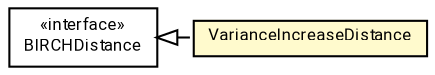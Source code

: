 #!/usr/local/bin/dot
#
# Class diagram 
# Generated by UMLGraph version R5_7_2-60-g0e99a6 (http://www.spinellis.gr/umlgraph/)
#

digraph G {
	graph [fontnames="svg"]
	edge [fontname="Roboto",fontsize=7,labelfontname="Roboto",labelfontsize=7,color="black"];
	node [fontname="Roboto",fontcolor="black",fontsize=8,shape=plaintext,margin=0,width=0,height=0];
	nodesep=0.15;
	ranksep=0.25;
	rankdir=LR;
	// de.lmu.ifi.dbs.elki.algorithm.clustering.hierarchical.birch.BIRCHDistance
	c10640514 [label=<<table title="de.lmu.ifi.dbs.elki.algorithm.clustering.hierarchical.birch.BIRCHDistance" border="0" cellborder="1" cellspacing="0" cellpadding="2" href="BIRCHDistance.html" target="_parent">
		<tr><td><table border="0" cellspacing="0" cellpadding="1">
		<tr><td align="center" balign="center"> &#171;interface&#187; </td></tr>
		<tr><td align="center" balign="center"> <font face="Roboto">BIRCHDistance</font> </td></tr>
		</table></td></tr>
		</table>>, URL="BIRCHDistance.html"];
	// de.lmu.ifi.dbs.elki.algorithm.clustering.hierarchical.birch.VarianceIncreaseDistance
	c10640520 [label=<<table title="de.lmu.ifi.dbs.elki.algorithm.clustering.hierarchical.birch.VarianceIncreaseDistance" border="0" cellborder="1" cellspacing="0" cellpadding="2" bgcolor="lemonChiffon" href="VarianceIncreaseDistance.html" target="_parent">
		<tr><td><table border="0" cellspacing="0" cellpadding="1">
		<tr><td align="center" balign="center"> <font face="Roboto">VarianceIncreaseDistance</font> </td></tr>
		</table></td></tr>
		</table>>, URL="VarianceIncreaseDistance.html"];
	// de.lmu.ifi.dbs.elki.algorithm.clustering.hierarchical.birch.VarianceIncreaseDistance implements de.lmu.ifi.dbs.elki.algorithm.clustering.hierarchical.birch.BIRCHDistance
	c10640514 -> c10640520 [arrowtail=empty,style=dashed,dir=back,weight=9];
}

